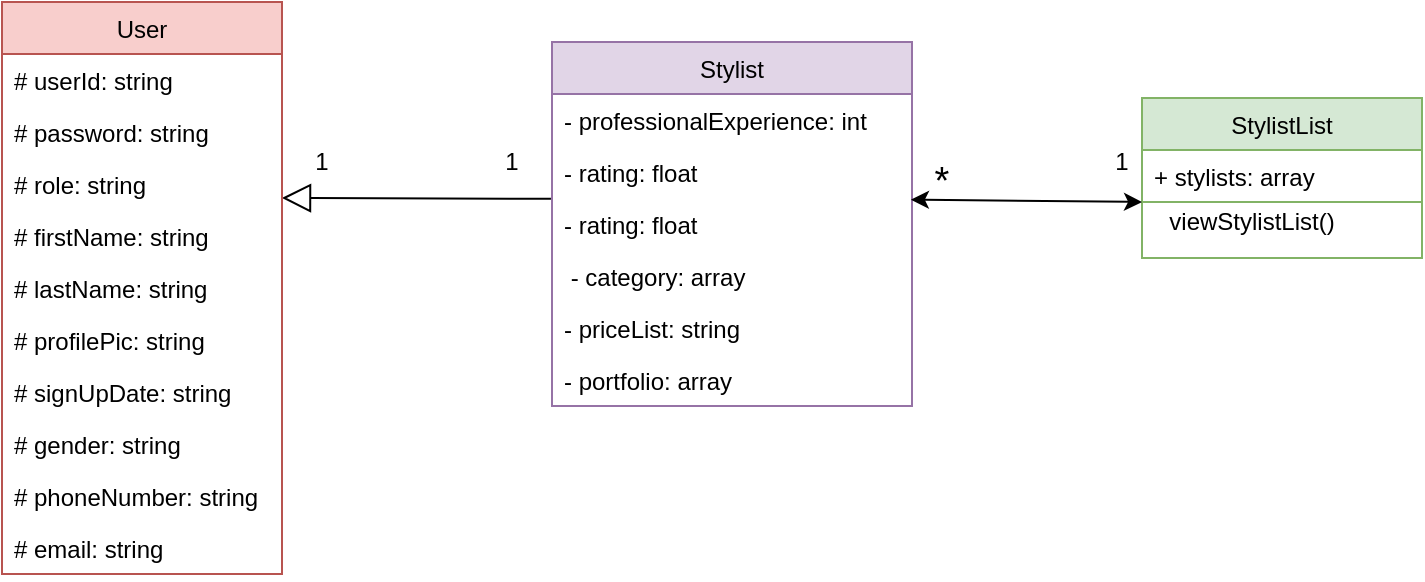 <mxfile version="13.7.9" type="device"><diagram id="sxxDN7L8LcXQJMmJSEpo" name="Page-1"><mxGraphModel dx="1024" dy="601" grid="0" gridSize="10" guides="1" tooltips="1" connect="1" arrows="1" fold="1" page="1" pageScale="1" pageWidth="850" pageHeight="1100" math="0" shadow="0"><root><mxCell id="0"/><mxCell id="1" parent="0"/><mxCell id="ZZrLumiuiYowCO78NpFn-1" value="" style="endArrow=block;endFill=0;endSize=12;html=1;exitX=-0.003;exitY=0.015;exitDx=0;exitDy=0;exitPerimeter=0;" parent="1" source="ZZrLumiuiYowCO78NpFn-9" edge="1"><mxGeometry width="160" relative="1" as="geometry"><mxPoint x="333" y="198" as="sourcePoint"/><mxPoint x="200" y="198" as="targetPoint"/></mxGeometry></mxCell><mxCell id="ZZrLumiuiYowCO78NpFn-2" value="1" style="text;html=1;strokeColor=none;fillColor=none;align=center;verticalAlign=middle;whiteSpace=wrap;rounded=0;" parent="1" vertex="1"><mxGeometry x="200" y="170" width="40" height="20" as="geometry"/></mxCell><mxCell id="ZZrLumiuiYowCO78NpFn-3" value="1" style="text;html=1;strokeColor=none;fillColor=none;align=center;verticalAlign=middle;whiteSpace=wrap;rounded=0;" parent="1" vertex="1"><mxGeometry x="295" y="170" width="40" height="20" as="geometry"/></mxCell><mxCell id="UtPhh5sDbc3eIFdvwBBr-25" value="Stylist" style="swimlane;fontStyle=0;childLayout=stackLayout;horizontal=1;startSize=26;fillColor=#e1d5e7;horizontalStack=0;resizeParent=1;resizeParentMax=0;resizeLast=0;collapsible=1;marginBottom=0;strokeColor=#9673a6;" parent="1" vertex="1"><mxGeometry x="335" y="120" width="180" height="182" as="geometry"/></mxCell><mxCell id="UtPhh5sDbc3eIFdvwBBr-26" value="- professionalExperience: int" style="text;strokeColor=none;fillColor=none;align=left;verticalAlign=top;spacingLeft=4;spacingRight=4;overflow=hidden;rotatable=0;points=[[0,0.5],[1,0.5]];portConstraint=eastwest;" parent="UtPhh5sDbc3eIFdvwBBr-25" vertex="1"><mxGeometry y="26" width="180" height="26" as="geometry"/></mxCell><mxCell id="UtPhh5sDbc3eIFdvwBBr-27" value="- rating: float" style="text;strokeColor=none;fillColor=none;align=left;verticalAlign=top;spacingLeft=4;spacingRight=4;overflow=hidden;rotatable=0;points=[[0,0.5],[1,0.5]];portConstraint=eastwest;" parent="UtPhh5sDbc3eIFdvwBBr-25" vertex="1"><mxGeometry y="52" width="180" height="26" as="geometry"/></mxCell><mxCell id="ZZrLumiuiYowCO78NpFn-9" value="- rating: float" style="text;strokeColor=none;fillColor=none;align=left;verticalAlign=top;spacingLeft=4;spacingRight=4;overflow=hidden;rotatable=0;points=[[0,0.5],[1,0.5]];portConstraint=eastwest;" parent="UtPhh5sDbc3eIFdvwBBr-25" vertex="1"><mxGeometry y="78" width="180" height="26" as="geometry"/></mxCell><mxCell id="UtPhh5sDbc3eIFdvwBBr-28" value=" - category: array" style="text;strokeColor=none;fillColor=none;align=left;verticalAlign=top;spacingLeft=4;spacingRight=4;overflow=hidden;rotatable=0;points=[[0,0.5],[1,0.5]];portConstraint=eastwest;" parent="UtPhh5sDbc3eIFdvwBBr-25" vertex="1"><mxGeometry y="104" width="180" height="26" as="geometry"/></mxCell><mxCell id="UtPhh5sDbc3eIFdvwBBr-33" value="- priceList: string" style="text;strokeColor=none;fillColor=none;align=left;verticalAlign=top;spacingLeft=4;spacingRight=4;overflow=hidden;rotatable=0;points=[[0,0.5],[1,0.5]];portConstraint=eastwest;" parent="UtPhh5sDbc3eIFdvwBBr-25" vertex="1"><mxGeometry y="130" width="180" height="26" as="geometry"/></mxCell><mxCell id="UtPhh5sDbc3eIFdvwBBr-34" value="- portfolio: array" style="text;strokeColor=none;fillColor=none;align=left;verticalAlign=top;spacingLeft=4;spacingRight=4;overflow=hidden;rotatable=0;points=[[0,0.5],[1,0.5]];portConstraint=eastwest;" parent="UtPhh5sDbc3eIFdvwBBr-25" vertex="1"><mxGeometry y="156" width="180" height="26" as="geometry"/></mxCell><mxCell id="ZZrLumiuiYowCO78NpFn-6" value="" style="rounded=0;whiteSpace=wrap;html=1;strokeColor=#82b366;fillColor=none;" parent="1" vertex="1"><mxGeometry x="630" y="200" width="140" height="28" as="geometry"/></mxCell><mxCell id="ZZrLumiuiYowCO78NpFn-7" value="viewStylistList()" style="text;html=1;strokeColor=none;fillColor=none;align=center;verticalAlign=middle;whiteSpace=wrap;rounded=0;" parent="1" vertex="1"><mxGeometry x="630" y="200" width="110" height="20" as="geometry"/></mxCell><mxCell id="ZZrLumiuiYowCO78NpFn-10" value="1" style="text;html=1;strokeColor=none;fillColor=none;align=center;verticalAlign=middle;whiteSpace=wrap;rounded=0;" parent="1" vertex="1"><mxGeometry x="600" y="170" width="40" height="20" as="geometry"/></mxCell><mxCell id="ZZrLumiuiYowCO78NpFn-11" value="&lt;font style=&quot;font-size: 19px&quot;&gt;*&lt;/font&gt;" style="text;html=1;strokeColor=none;fillColor=none;align=center;verticalAlign=middle;whiteSpace=wrap;rounded=0;" parent="1" vertex="1"><mxGeometry x="510" y="180" width="40" height="20" as="geometry"/></mxCell><mxCell id="UtPhh5sDbc3eIFdvwBBr-9" value="User" style="swimlane;fontStyle=0;childLayout=stackLayout;horizontal=1;startSize=26;fillColor=#f8cecc;horizontalStack=0;resizeParent=1;resizeParentMax=0;resizeLast=0;collapsible=1;marginBottom=0;strokeColor=#b85450;swimlaneFillColor=none;" parent="1" vertex="1"><mxGeometry x="60" y="100" width="140" height="286" as="geometry"/></mxCell><mxCell id="UtPhh5sDbc3eIFdvwBBr-10" value="# userId: string" style="text;strokeColor=none;fillColor=none;align=left;verticalAlign=top;spacingLeft=4;spacingRight=4;overflow=hidden;rotatable=0;points=[[0,0.5],[1,0.5]];portConstraint=eastwest;" parent="UtPhh5sDbc3eIFdvwBBr-9" vertex="1"><mxGeometry y="26" width="140" height="26" as="geometry"/></mxCell><mxCell id="UtPhh5sDbc3eIFdvwBBr-11" value="# password: string" style="text;strokeColor=none;fillColor=none;align=left;verticalAlign=top;spacingLeft=4;spacingRight=4;overflow=hidden;rotatable=0;points=[[0,0.5],[1,0.5]];portConstraint=eastwest;" parent="UtPhh5sDbc3eIFdvwBBr-9" vertex="1"><mxGeometry y="52" width="140" height="26" as="geometry"/></mxCell><mxCell id="UtPhh5sDbc3eIFdvwBBr-12" value="# role: string" style="text;strokeColor=none;fillColor=none;align=left;verticalAlign=top;spacingLeft=4;spacingRight=4;overflow=hidden;rotatable=0;points=[[0,0.5],[1,0.5]];portConstraint=eastwest;" parent="UtPhh5sDbc3eIFdvwBBr-9" vertex="1"><mxGeometry y="78" width="140" height="26" as="geometry"/></mxCell><mxCell id="UtPhh5sDbc3eIFdvwBBr-18" value="# firstName: string" style="text;strokeColor=none;fillColor=none;align=left;verticalAlign=top;spacingLeft=4;spacingRight=4;overflow=hidden;rotatable=0;points=[[0,0.5],[1,0.5]];portConstraint=eastwest;" parent="UtPhh5sDbc3eIFdvwBBr-9" vertex="1"><mxGeometry y="104" width="140" height="26" as="geometry"/></mxCell><mxCell id="UtPhh5sDbc3eIFdvwBBr-19" value="# lastName: string" style="text;strokeColor=none;fillColor=none;align=left;verticalAlign=top;spacingLeft=4;spacingRight=4;overflow=hidden;rotatable=0;points=[[0,0.5],[1,0.5]];portConstraint=eastwest;" parent="UtPhh5sDbc3eIFdvwBBr-9" vertex="1"><mxGeometry y="130" width="140" height="26" as="geometry"/></mxCell><mxCell id="UtPhh5sDbc3eIFdvwBBr-20" value="# profilePic: string" style="text;strokeColor=none;fillColor=none;align=left;verticalAlign=top;spacingLeft=4;spacingRight=4;overflow=hidden;rotatable=0;points=[[0,0.5],[1,0.5]];portConstraint=eastwest;" parent="UtPhh5sDbc3eIFdvwBBr-9" vertex="1"><mxGeometry y="156" width="140" height="26" as="geometry"/></mxCell><mxCell id="UtPhh5sDbc3eIFdvwBBr-21" value="# signUpDate: string" style="text;strokeColor=none;fillColor=none;align=left;verticalAlign=top;spacingLeft=4;spacingRight=4;overflow=hidden;rotatable=0;points=[[0,0.5],[1,0.5]];portConstraint=eastwest;" parent="UtPhh5sDbc3eIFdvwBBr-9" vertex="1"><mxGeometry y="182" width="140" height="26" as="geometry"/></mxCell><mxCell id="UtPhh5sDbc3eIFdvwBBr-22" value="# gender: string" style="text;strokeColor=none;fillColor=none;align=left;verticalAlign=top;spacingLeft=4;spacingRight=4;overflow=hidden;rotatable=0;points=[[0,0.5],[1,0.5]];portConstraint=eastwest;" parent="UtPhh5sDbc3eIFdvwBBr-9" vertex="1"><mxGeometry y="208" width="140" height="26" as="geometry"/></mxCell><mxCell id="UtPhh5sDbc3eIFdvwBBr-23" value="# phoneNumber: string" style="text;strokeColor=none;fillColor=none;align=left;verticalAlign=top;spacingLeft=4;spacingRight=4;overflow=hidden;rotatable=0;points=[[0,0.5],[1,0.5]];portConstraint=eastwest;" parent="UtPhh5sDbc3eIFdvwBBr-9" vertex="1"><mxGeometry y="234" width="140" height="26" as="geometry"/></mxCell><mxCell id="UtPhh5sDbc3eIFdvwBBr-24" value="# email: string" style="text;strokeColor=none;fillColor=none;align=left;verticalAlign=top;spacingLeft=4;spacingRight=4;overflow=hidden;rotatable=0;points=[[0,0.5],[1,0.5]];portConstraint=eastwest;" parent="UtPhh5sDbc3eIFdvwBBr-9" vertex="1"><mxGeometry y="260" width="140" height="26" as="geometry"/></mxCell><mxCell id="UtPhh5sDbc3eIFdvwBBr-37" value="StylistList" style="swimlane;fontStyle=0;childLayout=stackLayout;horizontal=1;startSize=26;fillColor=#d5e8d4;horizontalStack=0;resizeParent=1;resizeParentMax=0;resizeLast=0;collapsible=1;marginBottom=0;strokeColor=#82b366;" parent="1" vertex="1"><mxGeometry x="630" y="148" width="140" height="52" as="geometry"/></mxCell><mxCell id="UtPhh5sDbc3eIFdvwBBr-40" value="+ stylists: array" style="text;strokeColor=none;fillColor=none;align=left;verticalAlign=top;spacingLeft=4;spacingRight=4;overflow=hidden;rotatable=0;points=[[0,0.5],[1,0.5]];portConstraint=eastwest;" parent="UtPhh5sDbc3eIFdvwBBr-37" vertex="1"><mxGeometry y="26" width="140" height="26" as="geometry"/></mxCell><mxCell id="ZZrLumiuiYowCO78NpFn-12" value="" style="endArrow=classic;startArrow=classic;html=1;exitX=0;exitY=1;exitDx=0;exitDy=0;exitPerimeter=0;entryX=0.997;entryY=1.032;entryDx=0;entryDy=0;entryPerimeter=0;" parent="1" source="UtPhh5sDbc3eIFdvwBBr-40" target="UtPhh5sDbc3eIFdvwBBr-27" edge="1"><mxGeometry width="50" height="50" relative="1" as="geometry"><mxPoint x="450" y="210" as="sourcePoint"/><mxPoint x="500" y="160" as="targetPoint"/></mxGeometry></mxCell></root></mxGraphModel></diagram></mxfile>